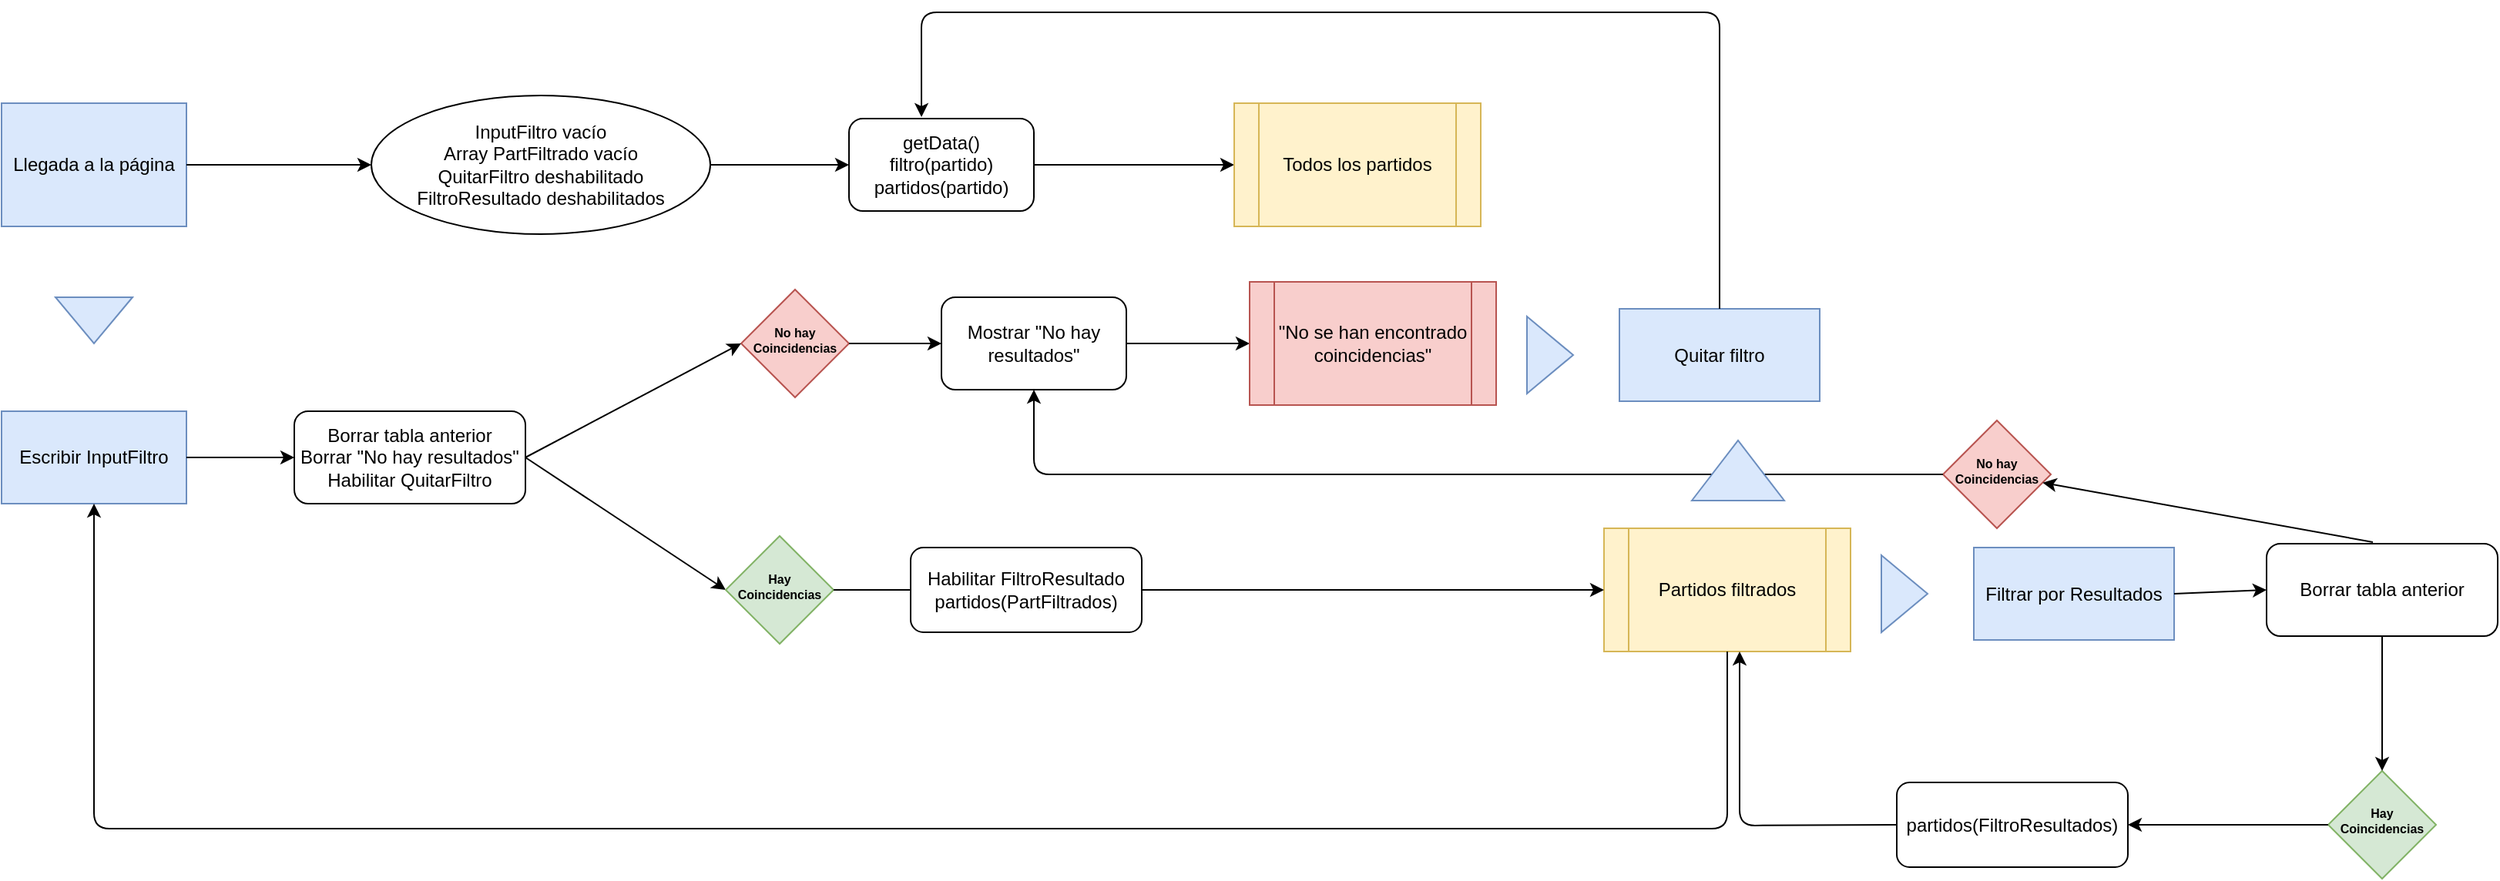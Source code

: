 <mxfile version="14.4.9" type="device"><diagram id="GG1aerlH4NFJNu7rOwyw" name="Page-1"><mxGraphModel dx="1736" dy="964" grid="1" gridSize="10" guides="1" tooltips="1" connect="1" arrows="1" fold="1" page="1" pageScale="1" pageWidth="3300" pageHeight="4681" math="0" shadow="0"><root><mxCell id="0"/><mxCell id="1" parent="0"/><mxCell id="723tC2b8Qr3HqiletgM3-1" value="Llegada a la página" style="rounded=0;whiteSpace=wrap;html=1;fillColor=#dae8fc;strokeColor=#6c8ebf;" parent="1" vertex="1"><mxGeometry x="100" y="79" width="120" height="80" as="geometry"/></mxCell><mxCell id="723tC2b8Qr3HqiletgM3-4" value="InputFiltro vacío&lt;br&gt;Array PartFiltrado vacío&lt;br&gt;QuitarFiltro deshabilitado&lt;br&gt;FiltroResultado deshabilitados" style="ellipse;whiteSpace=wrap;html=1;spacing=0;" parent="1" vertex="1"><mxGeometry x="340" y="74" width="220" height="90" as="geometry"/></mxCell><mxCell id="723tC2b8Qr3HqiletgM3-5" value="" style="endArrow=classic;html=1;exitX=1;exitY=0.5;exitDx=0;exitDy=0;" parent="1" source="723tC2b8Qr3HqiletgM3-1" target="723tC2b8Qr3HqiletgM3-4" edge="1"><mxGeometry width="50" height="50" relative="1" as="geometry"><mxPoint x="560" y="420" as="sourcePoint"/><mxPoint x="610" y="370" as="targetPoint"/></mxGeometry></mxCell><mxCell id="723tC2b8Qr3HqiletgM3-6" value="" style="endArrow=classic;html=1;exitX=1;exitY=0.5;exitDx=0;exitDy=0;entryX=0;entryY=0.5;entryDx=0;entryDy=0;" parent="1" source="723tC2b8Qr3HqiletgM3-4" edge="1" target="723tC2b8Qr3HqiletgM3-7"><mxGeometry width="50" height="50" relative="1" as="geometry"><mxPoint x="560" y="420" as="sourcePoint"/><mxPoint x="640" y="80" as="targetPoint"/></mxGeometry></mxCell><mxCell id="723tC2b8Qr3HqiletgM3-7" value="getData()&lt;br&gt;filtro(partido)&lt;br&gt;partidos(partido)" style="rounded=1;whiteSpace=wrap;html=1;" parent="1" vertex="1"><mxGeometry x="650" y="89" width="120" height="60" as="geometry"/></mxCell><mxCell id="723tC2b8Qr3HqiletgM3-8" value="" style="endArrow=classic;html=1;exitX=1;exitY=0.5;exitDx=0;exitDy=0;entryX=0;entryY=0.5;entryDx=0;entryDy=0;" parent="1" source="723tC2b8Qr3HqiletgM3-7" edge="1" target="723tC2b8Qr3HqiletgM3-9"><mxGeometry width="50" height="50" relative="1" as="geometry"><mxPoint x="560" y="400" as="sourcePoint"/><mxPoint x="880" y="80" as="targetPoint"/></mxGeometry></mxCell><mxCell id="723tC2b8Qr3HqiletgM3-9" value="Todos los partidos" style="shape=process;whiteSpace=wrap;html=1;backgroundOutline=1;fillColor=#fff2cc;strokeColor=#d6b656;" parent="1" vertex="1"><mxGeometry x="900" y="79" width="160" height="80" as="geometry"/></mxCell><mxCell id="723tC2b8Qr3HqiletgM3-14" value="" style="triangle;whiteSpace=wrap;html=1;direction=south;fillColor=#dae8fc;strokeColor=#6c8ebf;" parent="1" vertex="1"><mxGeometry x="135" y="205" width="50" height="30" as="geometry"/></mxCell><mxCell id="723tC2b8Qr3HqiletgM3-15" value="Escribir InputFiltro" style="rounded=0;whiteSpace=wrap;html=1;fillColor=#dae8fc;strokeColor=#6c8ebf;" parent="1" vertex="1"><mxGeometry x="100" y="279" width="120" height="60" as="geometry"/></mxCell><mxCell id="723tC2b8Qr3HqiletgM3-18" value="" style="triangle;whiteSpace=wrap;html=1;direction=east;fillColor=#dae8fc;strokeColor=#6c8ebf;" parent="1" vertex="1"><mxGeometry x="1320" y="372.5" width="30" height="50" as="geometry"/></mxCell><mxCell id="723tC2b8Qr3HqiletgM3-19" value="Filtrar por Resultados" style="rounded=0;whiteSpace=wrap;html=1;fillColor=#dae8fc;strokeColor=#6c8ebf;" parent="1" vertex="1"><mxGeometry x="1380" y="367.5" width="130" height="60" as="geometry"/></mxCell><mxCell id="723tC2b8Qr3HqiletgM3-20" value="" style="endArrow=classic;html=1;exitX=1;exitY=0.5;exitDx=0;exitDy=0;entryX=0;entryY=0.5;entryDx=0;entryDy=0;" parent="1" source="723tC2b8Qr3HqiletgM3-26" target="723tC2b8Qr3HqiletgM3-30" edge="1"><mxGeometry width="50" height="50" relative="1" as="geometry"><mxPoint x="550" y="635" as="sourcePoint"/><mxPoint x="500" y="480" as="targetPoint"/></mxGeometry></mxCell><mxCell id="723tC2b8Qr3HqiletgM3-21" value="Habilitar FiltroResultado&lt;br&gt;partidos(PartFiltrados)" style="rounded=1;whiteSpace=wrap;html=1;" parent="1" vertex="1"><mxGeometry x="690" y="367.5" width="150" height="55" as="geometry"/></mxCell><mxCell id="723tC2b8Qr3HqiletgM3-24" value="Partidos filtrados" style="shape=process;whiteSpace=wrap;html=1;backgroundOutline=1;fillColor=#fff2cc;strokeColor=#d6b656;" parent="1" vertex="1"><mxGeometry x="1140" y="355" width="160" height="80" as="geometry"/></mxCell><mxCell id="723tC2b8Qr3HqiletgM3-26" value="Borrar tabla anterior&lt;br&gt;Borrar &quot;No hay resultados&quot;&lt;br&gt;Habilitar QuitarFiltro" style="rounded=1;whiteSpace=wrap;html=1;" parent="1" vertex="1"><mxGeometry x="290" y="279" width="150" height="60" as="geometry"/></mxCell><mxCell id="723tC2b8Qr3HqiletgM3-27" value="" style="endArrow=classic;html=1;exitX=1;exitY=0.5;exitDx=0;exitDy=0;" parent="1" source="723tC2b8Qr3HqiletgM3-21" target="723tC2b8Qr3HqiletgM3-24" edge="1"><mxGeometry relative="1" as="geometry"><mxPoint x="520" y="605" as="sourcePoint"/><mxPoint x="620" y="605" as="targetPoint"/></mxGeometry></mxCell><mxCell id="723tC2b8Qr3HqiletgM3-30" value="Hay &lt;br&gt;Coincidencias" style="rhombus;whiteSpace=wrap;html=1;labelBackgroundColor=none;fontSize=8;fontStyle=1;spacingTop=-5;fillColor=#d5e8d4;strokeColor=#82b366;" parent="1" vertex="1"><mxGeometry x="570" y="360" width="70" height="70" as="geometry"/></mxCell><mxCell id="723tC2b8Qr3HqiletgM3-33" value="" style="endArrow=none;html=1;fontSize=8;entryX=0;entryY=0.5;entryDx=0;entryDy=0;exitX=1;exitY=0.5;exitDx=0;exitDy=0;" parent="1" source="723tC2b8Qr3HqiletgM3-30" target="723tC2b8Qr3HqiletgM3-21" edge="1"><mxGeometry width="50" height="50" relative="1" as="geometry"><mxPoint x="550" y="615" as="sourcePoint"/><mxPoint x="600" y="565" as="targetPoint"/></mxGeometry></mxCell><mxCell id="723tC2b8Qr3HqiletgM3-34" value="No hay &lt;br&gt;Coincidencias" style="rhombus;whiteSpace=wrap;html=1;labelBackgroundColor=none;fontSize=8;fontStyle=1;spacingTop=-5;fillColor=#f8cecc;strokeColor=#b85450;" parent="1" vertex="1"><mxGeometry x="580" y="200" width="70" height="70" as="geometry"/></mxCell><mxCell id="723tC2b8Qr3HqiletgM3-36" value="" style="endArrow=classic;html=1;exitX=1;exitY=0.5;exitDx=0;exitDy=0;entryX=0;entryY=0.5;entryDx=0;entryDy=0;" parent="1" source="XE1s-GnWNz8JW55EdMo9-1" edge="1" target="723tC2b8Qr3HqiletgM3-37"><mxGeometry relative="1" as="geometry"><mxPoint x="960" y="310" as="sourcePoint"/><mxPoint x="1010" y="340" as="targetPoint"/></mxGeometry></mxCell><mxCell id="723tC2b8Qr3HqiletgM3-37" value="&quot;No se han encontrado coincidencias&quot;" style="shape=process;whiteSpace=wrap;html=1;backgroundOutline=1;fillColor=#f8cecc;strokeColor=#b85450;" parent="1" vertex="1"><mxGeometry x="910" y="195" width="160" height="80" as="geometry"/></mxCell><mxCell id="723tC2b8Qr3HqiletgM3-38" value="" style="endArrow=classic;html=1;fontSize=8;exitX=1;exitY=0.5;exitDx=0;exitDy=0;entryX=0;entryY=0.5;entryDx=0;entryDy=0;" parent="1" source="723tC2b8Qr3HqiletgM3-26" target="723tC2b8Qr3HqiletgM3-34" edge="1"><mxGeometry width="50" height="50" relative="1" as="geometry"><mxPoint x="560" y="380" as="sourcePoint"/><mxPoint x="530" y="340" as="targetPoint"/></mxGeometry></mxCell><mxCell id="723tC2b8Qr3HqiletgM3-40" value="" style="endArrow=classic;html=1;fontSize=8;" parent="1" source="723tC2b8Qr3HqiletgM3-15" target="723tC2b8Qr3HqiletgM3-26" edge="1"><mxGeometry width="50" height="50" relative="1" as="geometry"><mxPoint x="560" y="380" as="sourcePoint"/><mxPoint x="610" y="330" as="targetPoint"/></mxGeometry></mxCell><mxCell id="XE1s-GnWNz8JW55EdMo9-1" value="Mostrar &quot;No hay resultados&quot;" style="rounded=1;whiteSpace=wrap;html=1;" vertex="1" parent="1"><mxGeometry x="710" y="205" width="120" height="60" as="geometry"/></mxCell><mxCell id="XE1s-GnWNz8JW55EdMo9-2" value="" style="endArrow=classic;html=1;exitX=1;exitY=0.5;exitDx=0;exitDy=0;entryX=0;entryY=0.5;entryDx=0;entryDy=0;" edge="1" parent="1" source="723tC2b8Qr3HqiletgM3-34" target="XE1s-GnWNz8JW55EdMo9-1"><mxGeometry relative="1" as="geometry"><mxPoint x="650" y="185" as="sourcePoint"/><mxPoint x="900" y="185" as="targetPoint"/></mxGeometry></mxCell><mxCell id="XE1s-GnWNz8JW55EdMo9-7" value="" style="endArrow=classic;html=1;exitX=1;exitY=0.5;exitDx=0;exitDy=0;entryX=0;entryY=0.5;entryDx=0;entryDy=0;" edge="1" parent="1" source="723tC2b8Qr3HqiletgM3-19" target="XE1s-GnWNz8JW55EdMo9-11"><mxGeometry width="50" height="50" relative="1" as="geometry"><mxPoint x="1400" y="130" as="sourcePoint"/><mxPoint x="1400" y="193" as="targetPoint"/></mxGeometry></mxCell><mxCell id="XE1s-GnWNz8JW55EdMo9-9" value="" style="triangle;whiteSpace=wrap;html=1;direction=east;fillColor=#dae8fc;strokeColor=#6c8ebf;" vertex="1" parent="1"><mxGeometry x="1090" y="217.5" width="30" height="50" as="geometry"/></mxCell><mxCell id="XE1s-GnWNz8JW55EdMo9-10" value="Quitar filtro" style="rounded=0;whiteSpace=wrap;html=1;fillColor=#dae8fc;strokeColor=#6c8ebf;" vertex="1" parent="1"><mxGeometry x="1150" y="212.5" width="130" height="60" as="geometry"/></mxCell><mxCell id="XE1s-GnWNz8JW55EdMo9-11" value="Borrar tabla anterior" style="rounded=1;whiteSpace=wrap;html=1;" vertex="1" parent="1"><mxGeometry x="1570" y="365" width="150" height="60" as="geometry"/></mxCell><mxCell id="XE1s-GnWNz8JW55EdMo9-16" value="partidos(FiltroResultados)" style="rounded=1;whiteSpace=wrap;html=1;" vertex="1" parent="1"><mxGeometry x="1330" y="520" width="150" height="55" as="geometry"/></mxCell><mxCell id="XE1s-GnWNz8JW55EdMo9-17" value="Hay &lt;br&gt;Coincidencias" style="rhombus;whiteSpace=wrap;html=1;labelBackgroundColor=none;fontSize=8;fontStyle=1;spacingTop=-5;fillColor=#d5e8d4;strokeColor=#82b366;" vertex="1" parent="1"><mxGeometry x="1610" y="512.5" width="70" height="70" as="geometry"/></mxCell><mxCell id="XE1s-GnWNz8JW55EdMo9-18" value="No hay &lt;br&gt;Coincidencias" style="rhombus;whiteSpace=wrap;html=1;labelBackgroundColor=none;fontSize=8;fontStyle=1;spacingTop=-5;fillColor=#f8cecc;strokeColor=#b85450;" vertex="1" parent="1"><mxGeometry x="1360" y="285" width="70" height="70" as="geometry"/></mxCell><mxCell id="XE1s-GnWNz8JW55EdMo9-20" value="" style="endArrow=classic;html=1;" edge="1" parent="1" source="XE1s-GnWNz8JW55EdMo9-11" target="XE1s-GnWNz8JW55EdMo9-17"><mxGeometry width="50" height="50" relative="1" as="geometry"><mxPoint x="1540" y="240" as="sourcePoint"/><mxPoint x="1360" y="170" as="targetPoint"/></mxGeometry></mxCell><mxCell id="XE1s-GnWNz8JW55EdMo9-21" value="" style="endArrow=classic;html=1;exitX=0.46;exitY=-0.017;exitDx=0;exitDy=0;exitPerimeter=0;" edge="1" parent="1" source="XE1s-GnWNz8JW55EdMo9-11" target="XE1s-GnWNz8JW55EdMo9-18"><mxGeometry width="50" height="50" relative="1" as="geometry"><mxPoint x="1510" y="190" as="sourcePoint"/><mxPoint x="1360" y="330" as="targetPoint"/></mxGeometry></mxCell><mxCell id="XE1s-GnWNz8JW55EdMo9-22" value="" style="endArrow=classic;html=1;exitX=0;exitY=0.5;exitDx=0;exitDy=0;" edge="1" parent="1" source="XE1s-GnWNz8JW55EdMo9-17" target="XE1s-GnWNz8JW55EdMo9-16"><mxGeometry width="50" height="50" relative="1" as="geometry"><mxPoint x="1540" y="240" as="sourcePoint"/><mxPoint x="1590" y="190" as="targetPoint"/></mxGeometry></mxCell><mxCell id="XE1s-GnWNz8JW55EdMo9-24" value="" style="endArrow=classic;html=1;exitX=0;exitY=0.5;exitDx=0;exitDy=0;entryX=0.55;entryY=1;entryDx=0;entryDy=0;entryPerimeter=0;" edge="1" parent="1" source="XE1s-GnWNz8JW55EdMo9-16" target="723tC2b8Qr3HqiletgM3-24"><mxGeometry width="50" height="50" relative="1" as="geometry"><mxPoint x="950" y="240" as="sourcePoint"/><mxPoint x="980" y="430" as="targetPoint"/><Array as="points"><mxPoint x="1228" y="548"/></Array></mxGeometry></mxCell><mxCell id="XE1s-GnWNz8JW55EdMo9-25" value="" style="endArrow=classic;html=1;exitX=0;exitY=0.5;exitDx=0;exitDy=0;entryX=0.5;entryY=1;entryDx=0;entryDy=0;" edge="1" parent="1" source="XE1s-GnWNz8JW55EdMo9-18" target="XE1s-GnWNz8JW55EdMo9-1"><mxGeometry width="50" height="50" relative="1" as="geometry"><mxPoint x="1070" y="470" as="sourcePoint"/><mxPoint x="760" y="260" as="targetPoint"/><Array as="points"><mxPoint x="770" y="320"/></Array></mxGeometry></mxCell><mxCell id="XE1s-GnWNz8JW55EdMo9-34" value="" style="endArrow=classic;html=1;exitX=0.5;exitY=0;exitDx=0;exitDy=0;entryX=0.392;entryY=-0.017;entryDx=0;entryDy=0;entryPerimeter=0;" edge="1" parent="1" source="XE1s-GnWNz8JW55EdMo9-10" target="723tC2b8Qr3HqiletgM3-7"><mxGeometry width="50" height="50" relative="1" as="geometry"><mxPoint x="1060" y="170" as="sourcePoint"/><mxPoint x="1215" y="10" as="targetPoint"/><Array as="points"><mxPoint x="1215" y="20"/><mxPoint x="697" y="20"/></Array></mxGeometry></mxCell><mxCell id="XE1s-GnWNz8JW55EdMo9-36" value="" style="triangle;whiteSpace=wrap;html=1;direction=north;fillColor=#dae8fc;strokeColor=#6c8ebf;" vertex="1" parent="1"><mxGeometry x="1197" y="298" width="60" height="39" as="geometry"/></mxCell><mxCell id="XE1s-GnWNz8JW55EdMo9-38" value="" style="endArrow=classic;html=1;exitX=0.5;exitY=1;exitDx=0;exitDy=0;entryX=0.5;entryY=1;entryDx=0;entryDy=0;" edge="1" parent="1" source="723tC2b8Qr3HqiletgM3-24" target="723tC2b8Qr3HqiletgM3-15"><mxGeometry width="50" height="50" relative="1" as="geometry"><mxPoint x="1040" y="370" as="sourcePoint"/><mxPoint x="1090" y="320" as="targetPoint"/><Array as="points"><mxPoint x="1220" y="550"/><mxPoint x="160" y="550"/></Array></mxGeometry></mxCell></root></mxGraphModel></diagram></mxfile>